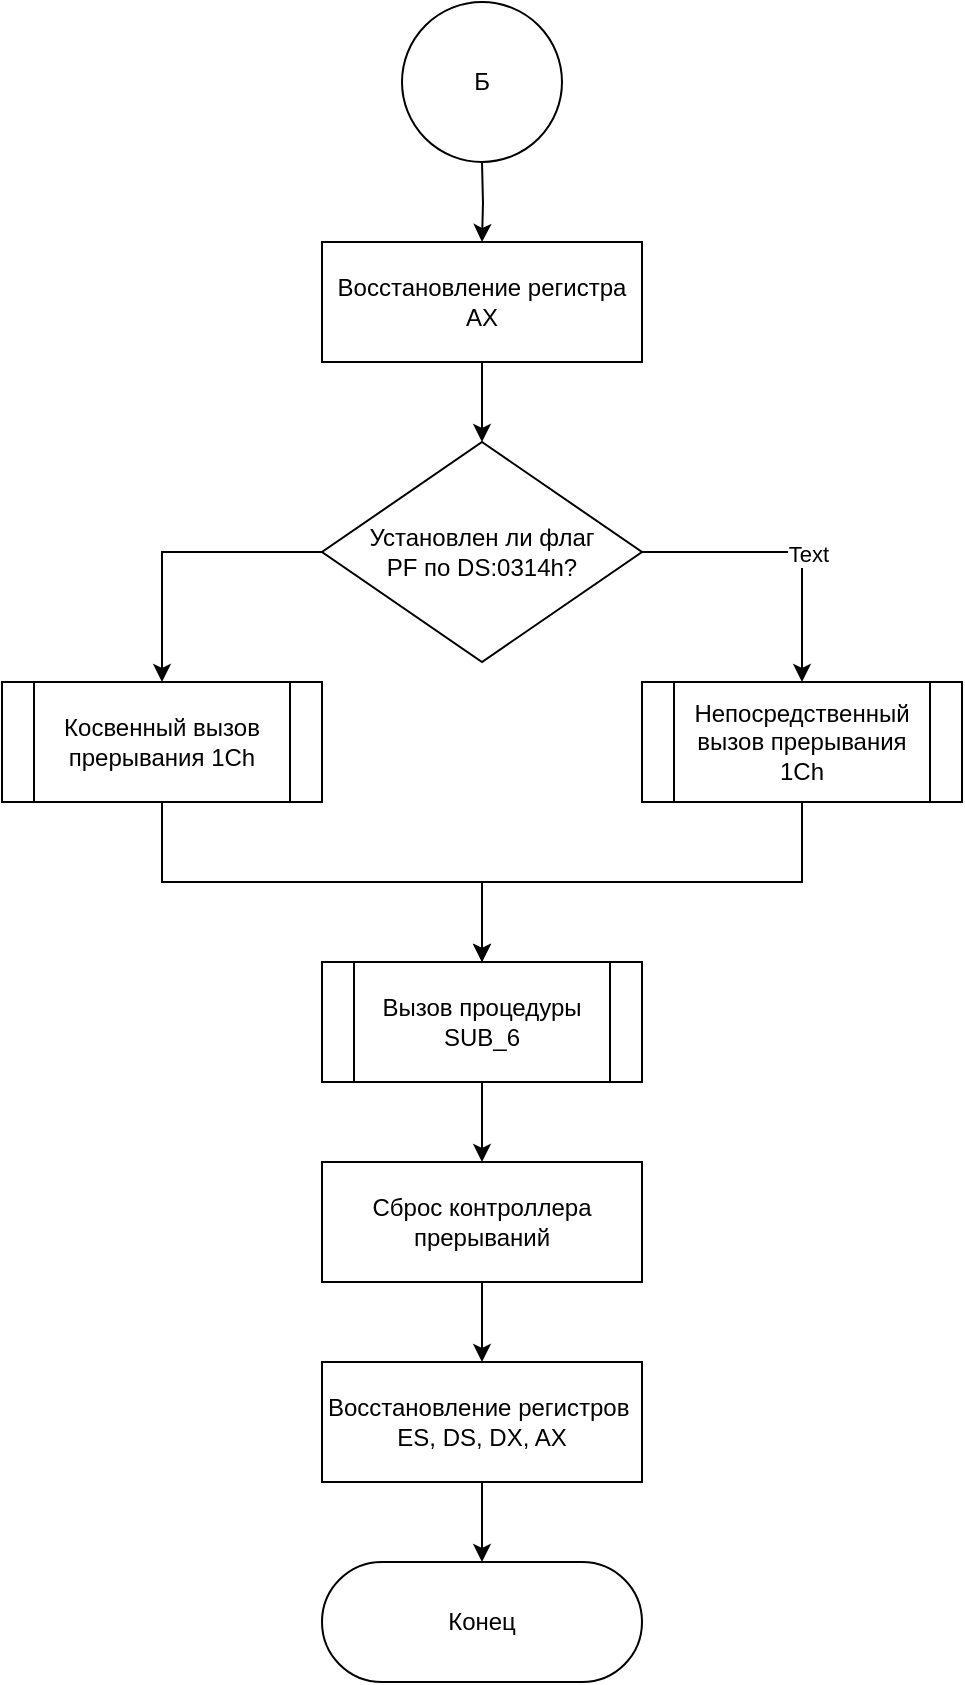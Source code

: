 <mxfile version="20.3.0" type="device" pages="2"><diagram id="C5RBs43oDa-KdzZeNtuy" name="Page-1"><mxGraphModel dx="415" dy="1913" grid="1" gridSize="10" guides="1" tooltips="1" connect="1" arrows="1" fold="1" page="1" pageScale="1" pageWidth="827" pageHeight="1169" math="0" shadow="0"><root><mxCell id="WIyWlLk6GJQsqaUBKTNV-0"/><mxCell id="WIyWlLk6GJQsqaUBKTNV-1" parent="WIyWlLk6GJQsqaUBKTNV-0"/><mxCell id="EZAuC6eTgLDVoPqnHKvW-1" value="" style="edgeStyle=orthogonalEdgeStyle;rounded=0;orthogonalLoop=1;jettySize=auto;html=1;" edge="1" parent="WIyWlLk6GJQsqaUBKTNV-1" source="WIyWlLk6GJQsqaUBKTNV-3" target="WIyWlLk6GJQsqaUBKTNV-10"><mxGeometry relative="1" as="geometry"/></mxCell><mxCell id="WIyWlLk6GJQsqaUBKTNV-3" value="Восстановление регистра AX" style="rounded=0;whiteSpace=wrap;html=1;fontSize=12;glass=0;strokeWidth=1;shadow=0;" parent="WIyWlLk6GJQsqaUBKTNV-1" vertex="1"><mxGeometry x="160" y="60" width="160" height="60" as="geometry"/></mxCell><mxCell id="EZAuC6eTgLDVoPqnHKvW-11" value="" style="edgeStyle=orthogonalEdgeStyle;rounded=0;orthogonalLoop=1;jettySize=auto;html=1;" edge="1" parent="WIyWlLk6GJQsqaUBKTNV-1" source="WIyWlLk6GJQsqaUBKTNV-7" target="EZAuC6eTgLDVoPqnHKvW-9"><mxGeometry relative="1" as="geometry"/></mxCell><mxCell id="WIyWlLk6GJQsqaUBKTNV-7" value="Сброс контроллера прерываний" style="rounded=0;whiteSpace=wrap;html=1;fontSize=12;glass=0;strokeWidth=1;shadow=0;" parent="WIyWlLk6GJQsqaUBKTNV-1" vertex="1"><mxGeometry x="160" y="520" width="160" height="60" as="geometry"/></mxCell><mxCell id="EZAuC6eTgLDVoPqnHKvW-4" style="edgeStyle=orthogonalEdgeStyle;rounded=0;orthogonalLoop=1;jettySize=auto;html=1;entryX=0.5;entryY=0;entryDx=0;entryDy=0;" edge="1" parent="WIyWlLk6GJQsqaUBKTNV-1" source="WIyWlLk6GJQsqaUBKTNV-10" target="EZAuC6eTgLDVoPqnHKvW-2"><mxGeometry relative="1" as="geometry"><Array as="points"><mxPoint x="80" y="215"/></Array></mxGeometry></mxCell><mxCell id="EZAuC6eTgLDVoPqnHKvW-5" style="edgeStyle=orthogonalEdgeStyle;rounded=0;orthogonalLoop=1;jettySize=auto;html=1;entryX=0.5;entryY=0;entryDx=0;entryDy=0;" edge="1" parent="WIyWlLk6GJQsqaUBKTNV-1" source="WIyWlLk6GJQsqaUBKTNV-10" target="EZAuC6eTgLDVoPqnHKvW-3"><mxGeometry relative="1" as="geometry"><Array as="points"><mxPoint x="400" y="215"/></Array></mxGeometry></mxCell><mxCell id="EZAuC6eTgLDVoPqnHKvW-14" value="Text" style="edgeLabel;html=1;align=center;verticalAlign=middle;resizable=0;points=[];" vertex="1" connectable="0" parent="EZAuC6eTgLDVoPqnHKvW-5"><mxGeometry x="0.109" y="3" relative="1" as="geometry"><mxPoint as="offset"/></mxGeometry></mxCell><mxCell id="WIyWlLk6GJQsqaUBKTNV-10" value="Установлен ли флаг &lt;br&gt;PF по DS:0314h?" style="rhombus;whiteSpace=wrap;html=1;shadow=0;fontFamily=Helvetica;fontSize=12;align=center;strokeWidth=1;spacing=14;spacingTop=0;spacingLeft=0;" parent="WIyWlLk6GJQsqaUBKTNV-1" vertex="1"><mxGeometry x="160" y="160" width="160" height="110" as="geometry"/></mxCell><mxCell id="bQ0sQd1bsR_GkZ_egoyR-6" value="" style="edgeStyle=orthogonalEdgeStyle;rounded=0;orthogonalLoop=1;jettySize=auto;html=1;fontFamily=Helvetica;fontSize=12;fontColor=default;" parent="WIyWlLk6GJQsqaUBKTNV-1" edge="1"><mxGeometry relative="1" as="geometry"><mxPoint x="240" y="20" as="sourcePoint"/><mxPoint x="240" y="60" as="targetPoint"/></mxGeometry></mxCell><mxCell id="EZAuC6eTgLDVoPqnHKvW-0" value="Б" style="ellipse;whiteSpace=wrap;html=1;aspect=fixed;" vertex="1" parent="WIyWlLk6GJQsqaUBKTNV-1"><mxGeometry x="200" y="-60" width="80" height="80" as="geometry"/></mxCell><mxCell id="EZAuC6eTgLDVoPqnHKvW-8" style="edgeStyle=orthogonalEdgeStyle;rounded=0;orthogonalLoop=1;jettySize=auto;html=1;entryX=0.5;entryY=0;entryDx=0;entryDy=0;" edge="1" parent="WIyWlLk6GJQsqaUBKTNV-1" source="EZAuC6eTgLDVoPqnHKvW-2" target="EZAuC6eTgLDVoPqnHKvW-6"><mxGeometry relative="1" as="geometry"><mxPoint x="240" y="380" as="targetPoint"/><Array as="points"><mxPoint x="80" y="380"/><mxPoint x="240" y="380"/></Array></mxGeometry></mxCell><mxCell id="EZAuC6eTgLDVoPqnHKvW-2" value="Косвенный вызов прерывания 1Ch" style="shape=process;whiteSpace=wrap;html=1;backgroundOutline=1;" vertex="1" parent="WIyWlLk6GJQsqaUBKTNV-1"><mxGeometry y="280" width="160" height="60" as="geometry"/></mxCell><mxCell id="EZAuC6eTgLDVoPqnHKvW-7" style="edgeStyle=orthogonalEdgeStyle;rounded=0;orthogonalLoop=1;jettySize=auto;html=1;" edge="1" parent="WIyWlLk6GJQsqaUBKTNV-1" source="EZAuC6eTgLDVoPqnHKvW-3" target="EZAuC6eTgLDVoPqnHKvW-6"><mxGeometry relative="1" as="geometry"><Array as="points"><mxPoint x="400" y="380"/><mxPoint x="240" y="380"/></Array></mxGeometry></mxCell><mxCell id="EZAuC6eTgLDVoPqnHKvW-3" value="Непосредственный вызов прерывания 1Ch" style="shape=process;whiteSpace=wrap;html=1;backgroundOutline=1;" vertex="1" parent="WIyWlLk6GJQsqaUBKTNV-1"><mxGeometry x="320" y="280" width="160" height="60" as="geometry"/></mxCell><mxCell id="EZAuC6eTgLDVoPqnHKvW-10" value="" style="edgeStyle=orthogonalEdgeStyle;rounded=0;orthogonalLoop=1;jettySize=auto;html=1;" edge="1" parent="WIyWlLk6GJQsqaUBKTNV-1" source="EZAuC6eTgLDVoPqnHKvW-6" target="WIyWlLk6GJQsqaUBKTNV-7"><mxGeometry relative="1" as="geometry"/></mxCell><mxCell id="EZAuC6eTgLDVoPqnHKvW-6" value="Вызов процедуры SUB_6" style="shape=process;whiteSpace=wrap;html=1;backgroundOutline=1;" vertex="1" parent="WIyWlLk6GJQsqaUBKTNV-1"><mxGeometry x="160" y="420" width="160" height="60" as="geometry"/></mxCell><mxCell id="EZAuC6eTgLDVoPqnHKvW-13" value="" style="edgeStyle=orthogonalEdgeStyle;rounded=0;orthogonalLoop=1;jettySize=auto;html=1;" edge="1" parent="WIyWlLk6GJQsqaUBKTNV-1" source="EZAuC6eTgLDVoPqnHKvW-9" target="EZAuC6eTgLDVoPqnHKvW-12"><mxGeometry relative="1" as="geometry"/></mxCell><mxCell id="EZAuC6eTgLDVoPqnHKvW-9" value="Восстановление регистров&amp;nbsp;&lt;br&gt;ES, DS, DX, AX" style="rounded=0;whiteSpace=wrap;html=1;fontSize=12;glass=0;strokeWidth=1;shadow=0;" vertex="1" parent="WIyWlLk6GJQsqaUBKTNV-1"><mxGeometry x="160" y="620" width="160" height="60" as="geometry"/></mxCell><mxCell id="EZAuC6eTgLDVoPqnHKvW-12" value="Конец" style="rounded=1;whiteSpace=wrap;html=1;arcSize=50;" vertex="1" parent="WIyWlLk6GJQsqaUBKTNV-1"><mxGeometry x="160" y="720" width="160" height="60" as="geometry"/></mxCell></root></mxGraphModel></diagram><diagram id="_Q5rYdD9i_4B9uiYx5bX" name="Страница 2"><mxGraphModel dx="415" dy="750" grid="1" gridSize="10" guides="1" tooltips="1" connect="1" arrows="1" fold="1" page="1" pageScale="1" pageWidth="827" pageHeight="1169" math="0" shadow="0"><root><mxCell id="0"/><mxCell id="1" parent="0"/></root></mxGraphModel></diagram></mxfile>